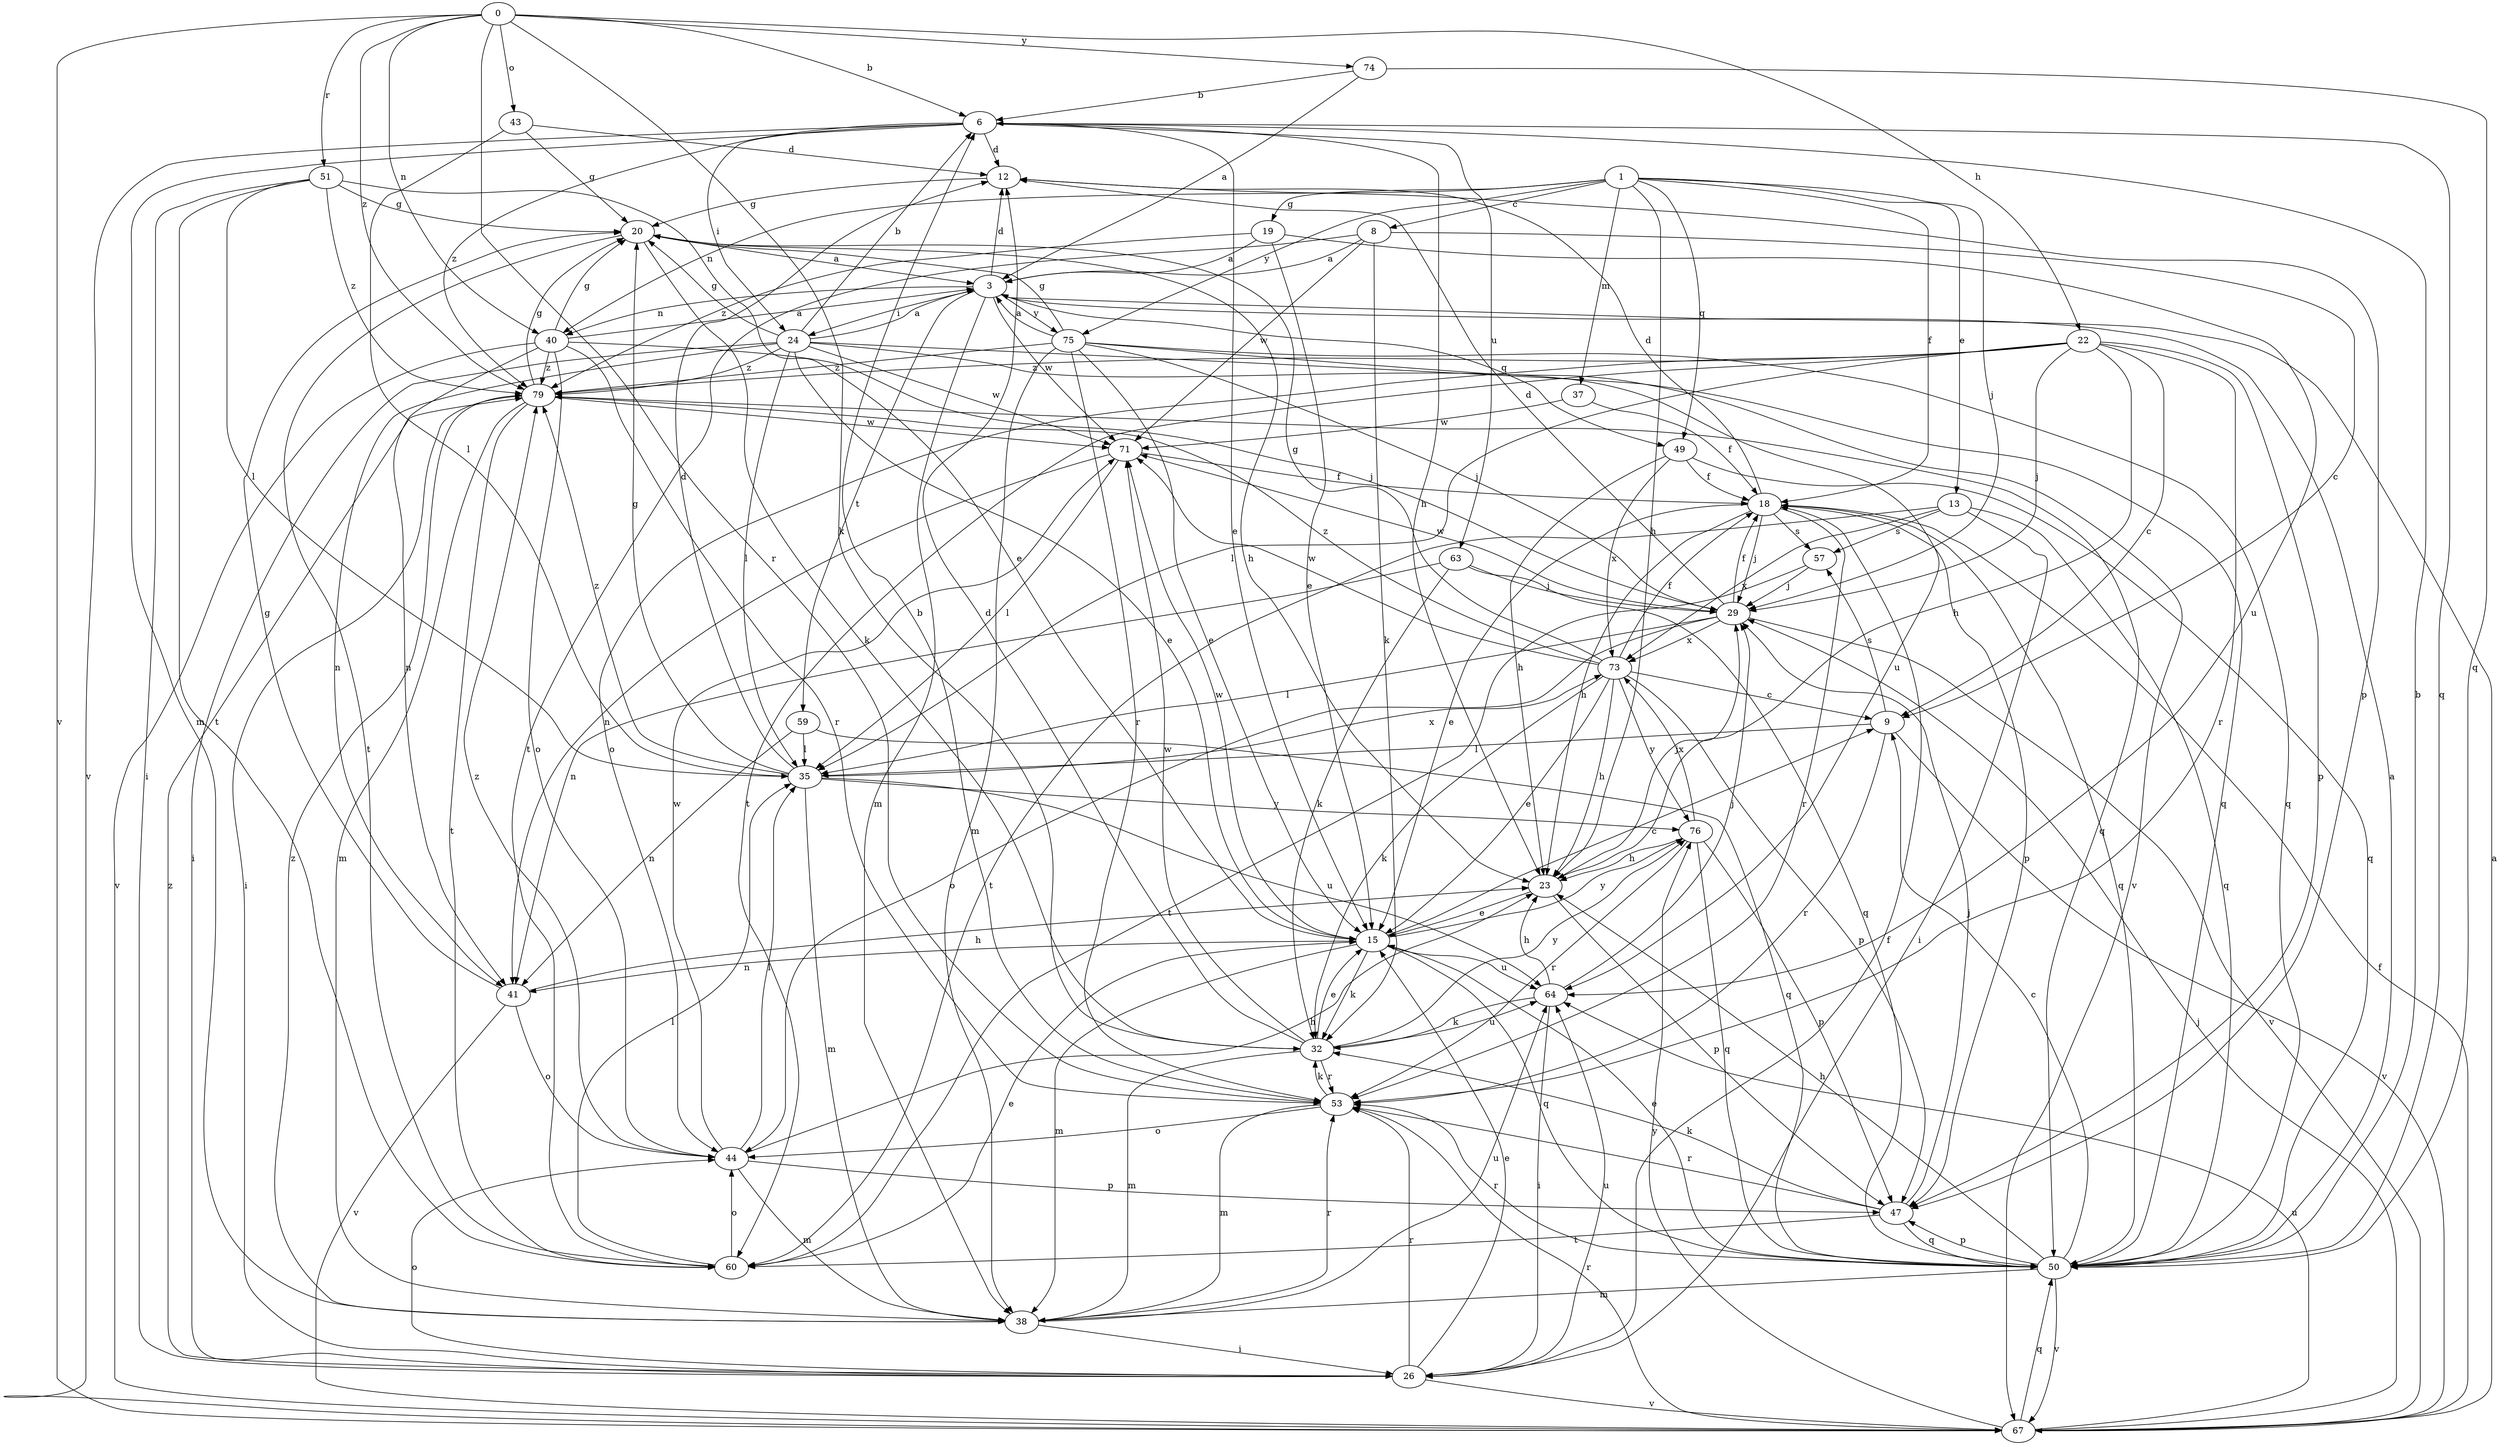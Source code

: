 strict digraph  {
0;
1;
3;
6;
8;
9;
12;
13;
15;
18;
19;
20;
22;
23;
24;
26;
29;
32;
35;
37;
38;
40;
41;
43;
44;
47;
49;
50;
51;
53;
57;
59;
60;
63;
64;
67;
71;
73;
74;
75;
76;
79;
0 -> 6  [label=b];
0 -> 22  [label=h];
0 -> 32  [label=k];
0 -> 40  [label=n];
0 -> 43  [label=o];
0 -> 51  [label=r];
0 -> 53  [label=r];
0 -> 67  [label=v];
0 -> 74  [label=y];
0 -> 79  [label=z];
1 -> 8  [label=c];
1 -> 13  [label=e];
1 -> 18  [label=f];
1 -> 19  [label=g];
1 -> 23  [label=h];
1 -> 29  [label=j];
1 -> 37  [label=m];
1 -> 40  [label=n];
1 -> 49  [label=q];
1 -> 75  [label=y];
3 -> 12  [label=d];
3 -> 24  [label=i];
3 -> 38  [label=m];
3 -> 40  [label=n];
3 -> 49  [label=q];
3 -> 59  [label=t];
3 -> 71  [label=w];
3 -> 75  [label=y];
6 -> 12  [label=d];
6 -> 15  [label=e];
6 -> 23  [label=h];
6 -> 24  [label=i];
6 -> 38  [label=m];
6 -> 50  [label=q];
6 -> 63  [label=u];
6 -> 67  [label=v];
6 -> 79  [label=z];
8 -> 3  [label=a];
8 -> 9  [label=c];
8 -> 32  [label=k];
8 -> 60  [label=t];
8 -> 71  [label=w];
9 -> 35  [label=l];
9 -> 53  [label=r];
9 -> 57  [label=s];
9 -> 67  [label=v];
12 -> 20  [label=g];
12 -> 47  [label=p];
13 -> 26  [label=i];
13 -> 50  [label=q];
13 -> 57  [label=s];
13 -> 60  [label=t];
13 -> 73  [label=x];
15 -> 9  [label=c];
15 -> 32  [label=k];
15 -> 38  [label=m];
15 -> 41  [label=n];
15 -> 50  [label=q];
15 -> 64  [label=u];
15 -> 71  [label=w];
15 -> 76  [label=y];
18 -> 12  [label=d];
18 -> 15  [label=e];
18 -> 23  [label=h];
18 -> 29  [label=j];
18 -> 47  [label=p];
18 -> 50  [label=q];
18 -> 53  [label=r];
18 -> 57  [label=s];
19 -> 3  [label=a];
19 -> 15  [label=e];
19 -> 64  [label=u];
19 -> 79  [label=z];
20 -> 3  [label=a];
20 -> 23  [label=h];
20 -> 32  [label=k];
20 -> 60  [label=t];
22 -> 9  [label=c];
22 -> 23  [label=h];
22 -> 29  [label=j];
22 -> 35  [label=l];
22 -> 44  [label=o];
22 -> 47  [label=p];
22 -> 53  [label=r];
22 -> 60  [label=t];
22 -> 79  [label=z];
23 -> 15  [label=e];
23 -> 29  [label=j];
23 -> 47  [label=p];
24 -> 3  [label=a];
24 -> 6  [label=b];
24 -> 15  [label=e];
24 -> 20  [label=g];
24 -> 26  [label=i];
24 -> 35  [label=l];
24 -> 41  [label=n];
24 -> 50  [label=q];
24 -> 64  [label=u];
24 -> 71  [label=w];
24 -> 79  [label=z];
26 -> 15  [label=e];
26 -> 18  [label=f];
26 -> 44  [label=o];
26 -> 53  [label=r];
26 -> 64  [label=u];
26 -> 67  [label=v];
26 -> 79  [label=z];
29 -> 12  [label=d];
29 -> 18  [label=f];
29 -> 35  [label=l];
29 -> 44  [label=o];
29 -> 67  [label=v];
29 -> 71  [label=w];
29 -> 73  [label=x];
32 -> 12  [label=d];
32 -> 15  [label=e];
32 -> 38  [label=m];
32 -> 53  [label=r];
32 -> 64  [label=u];
32 -> 71  [label=w];
32 -> 76  [label=y];
35 -> 12  [label=d];
35 -> 20  [label=g];
35 -> 38  [label=m];
35 -> 64  [label=u];
35 -> 73  [label=x];
35 -> 76  [label=y];
35 -> 79  [label=z];
37 -> 18  [label=f];
37 -> 71  [label=w];
38 -> 26  [label=i];
38 -> 53  [label=r];
38 -> 64  [label=u];
38 -> 79  [label=z];
40 -> 3  [label=a];
40 -> 20  [label=g];
40 -> 29  [label=j];
40 -> 41  [label=n];
40 -> 44  [label=o];
40 -> 53  [label=r];
40 -> 67  [label=v];
40 -> 79  [label=z];
41 -> 20  [label=g];
41 -> 23  [label=h];
41 -> 44  [label=o];
41 -> 67  [label=v];
43 -> 12  [label=d];
43 -> 20  [label=g];
43 -> 35  [label=l];
44 -> 23  [label=h];
44 -> 35  [label=l];
44 -> 38  [label=m];
44 -> 47  [label=p];
44 -> 71  [label=w];
44 -> 79  [label=z];
47 -> 29  [label=j];
47 -> 32  [label=k];
47 -> 50  [label=q];
47 -> 53  [label=r];
47 -> 60  [label=t];
49 -> 18  [label=f];
49 -> 23  [label=h];
49 -> 50  [label=q];
49 -> 73  [label=x];
50 -> 3  [label=a];
50 -> 6  [label=b];
50 -> 9  [label=c];
50 -> 15  [label=e];
50 -> 23  [label=h];
50 -> 38  [label=m];
50 -> 47  [label=p];
50 -> 53  [label=r];
50 -> 67  [label=v];
51 -> 15  [label=e];
51 -> 20  [label=g];
51 -> 26  [label=i];
51 -> 35  [label=l];
51 -> 60  [label=t];
51 -> 79  [label=z];
53 -> 6  [label=b];
53 -> 32  [label=k];
53 -> 38  [label=m];
53 -> 44  [label=o];
57 -> 29  [label=j];
57 -> 60  [label=t];
59 -> 35  [label=l];
59 -> 41  [label=n];
59 -> 50  [label=q];
60 -> 15  [label=e];
60 -> 35  [label=l];
60 -> 44  [label=o];
63 -> 29  [label=j];
63 -> 32  [label=k];
63 -> 41  [label=n];
63 -> 50  [label=q];
64 -> 23  [label=h];
64 -> 26  [label=i];
64 -> 29  [label=j];
64 -> 32  [label=k];
67 -> 3  [label=a];
67 -> 18  [label=f];
67 -> 29  [label=j];
67 -> 50  [label=q];
67 -> 53  [label=r];
67 -> 64  [label=u];
67 -> 76  [label=y];
71 -> 18  [label=f];
71 -> 35  [label=l];
71 -> 41  [label=n];
73 -> 9  [label=c];
73 -> 15  [label=e];
73 -> 18  [label=f];
73 -> 20  [label=g];
73 -> 23  [label=h];
73 -> 32  [label=k];
73 -> 47  [label=p];
73 -> 71  [label=w];
73 -> 76  [label=y];
73 -> 79  [label=z];
74 -> 3  [label=a];
74 -> 6  [label=b];
74 -> 50  [label=q];
75 -> 3  [label=a];
75 -> 15  [label=e];
75 -> 20  [label=g];
75 -> 29  [label=j];
75 -> 38  [label=m];
75 -> 50  [label=q];
75 -> 53  [label=r];
75 -> 67  [label=v];
75 -> 79  [label=z];
76 -> 23  [label=h];
76 -> 47  [label=p];
76 -> 50  [label=q];
76 -> 53  [label=r];
76 -> 73  [label=x];
79 -> 20  [label=g];
79 -> 26  [label=i];
79 -> 38  [label=m];
79 -> 50  [label=q];
79 -> 60  [label=t];
79 -> 71  [label=w];
}
